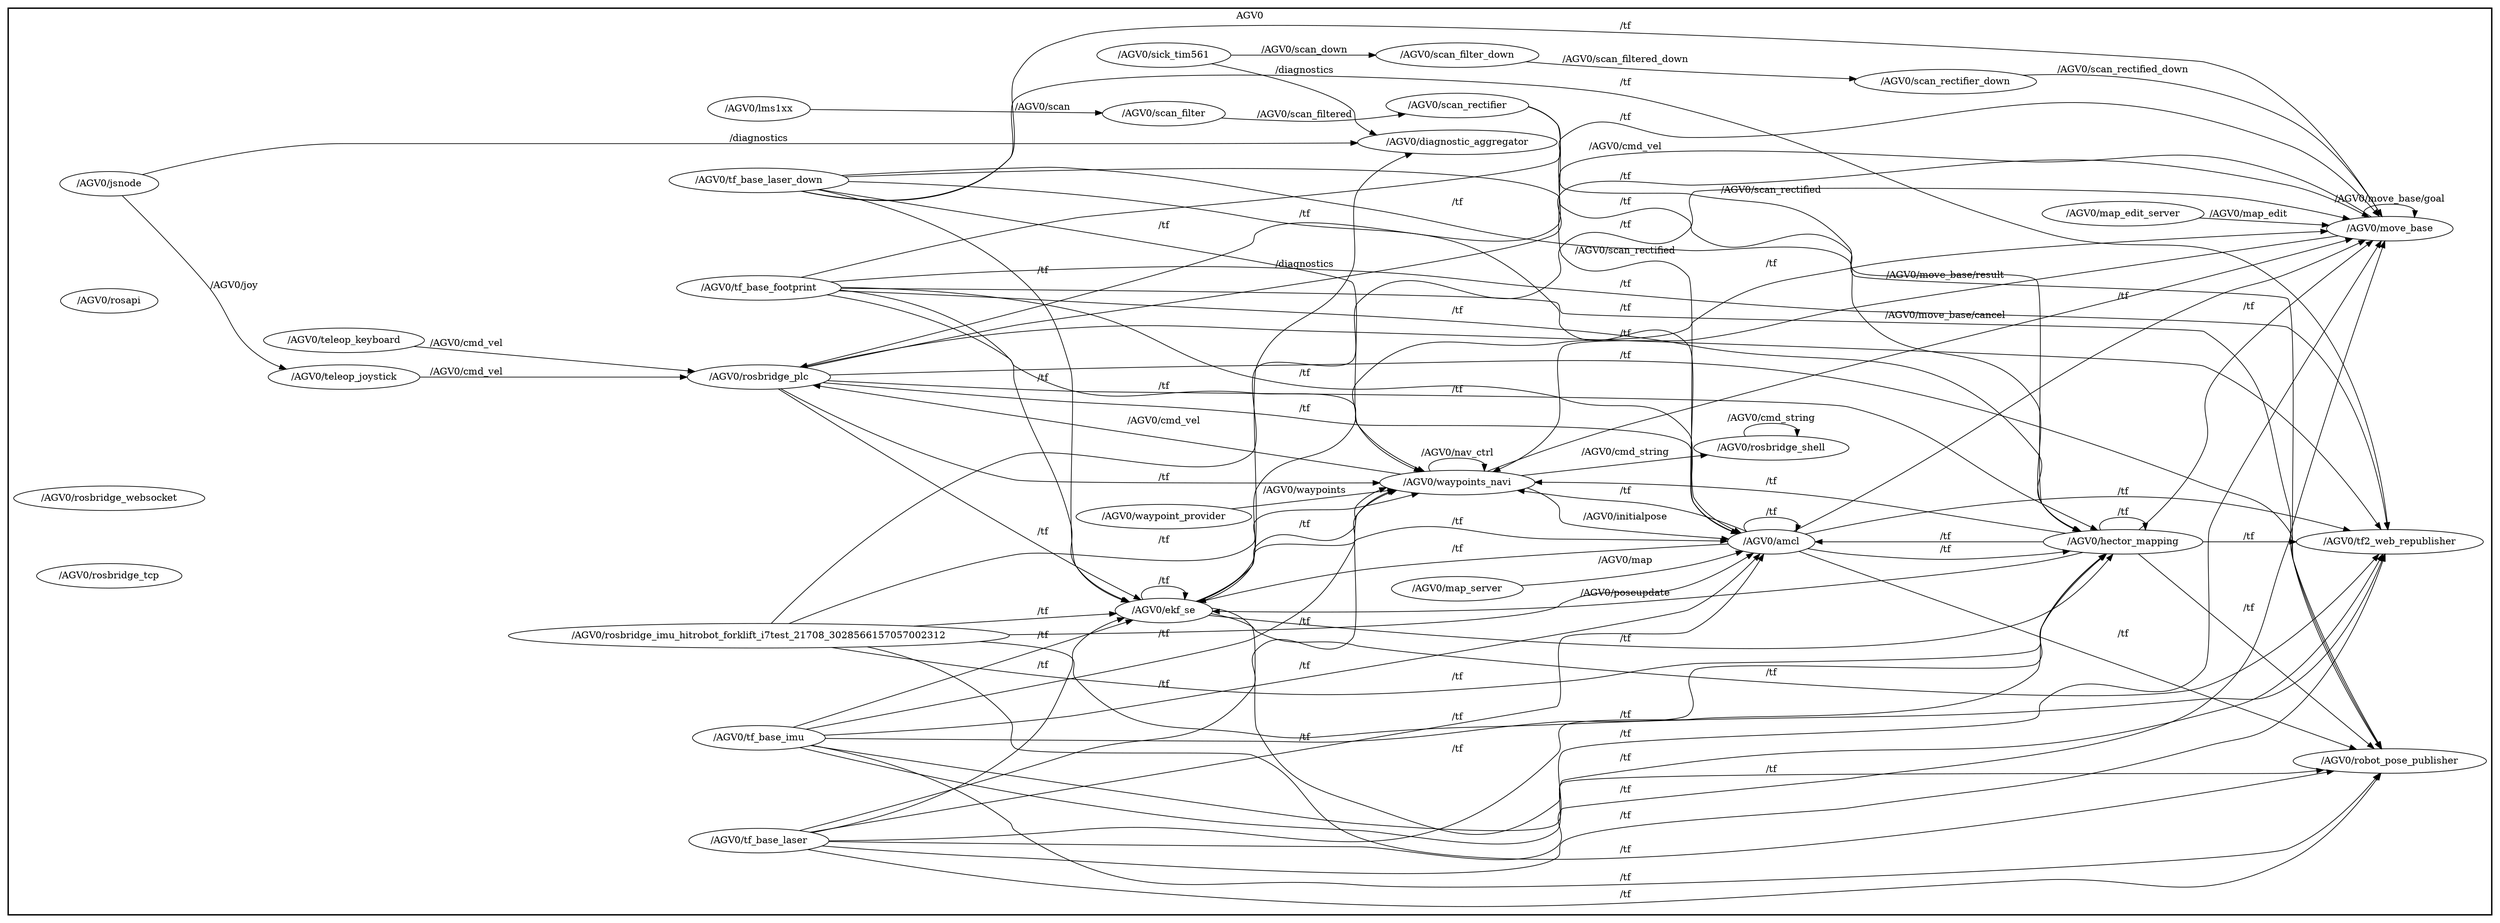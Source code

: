 digraph graphname {
	graph [bb="0,0,3012,1423",
		compound=True,
		rank=same,
		rankdir=LR,
		ranksep=0.2
	];
	node [label="\N"];
	subgraph cluster_AGV0 {
		graph [bb="8,34.031,3004,1366",
			compound=True,
			label=AGV0,
			lheight=0.21,
			lp="1506,1354.5",
			lwidth=0.51,
			rank=same,
			rankdir=LR,
			ranksep=0.2,
			style=bold
		];
		n__AGV0_teleop_joystick		 [URL=_AGV0_teleop_joystick,
			height=0.5,
			label="/AGV0/teleop_joystick",
			pos="420,1039",
			shape=ellipse,
			tooltip="/AGV0/teleop_joystick",
			width=2.5817];
		n__AGV0_rosbridge_plc		 [URL=_AGV0_rosbridge_plc,
			height=0.5,
			label="/AGV0/rosbridge_plc",
			pos="916,1039",
			shape=ellipse,
			tooltip="/AGV0/rosbridge_plc",
			width=2.4192];
		n__AGV0_teleop_joystick -> n__AGV0_rosbridge_plc		 [URL=topic_3A_AGV0_cmd_vel,
			label="/AGV0/cmd_vel",
			lp="572,1046.5",
			penwidth=1,
			pos="e,828.8,1039 513.05,1039 600.14,1039 730.33,1039 818.77,1039"];
		n__AGV0_jsnode		 [URL=_AGV0_jsnode,
			height=0.5,
			label="/AGV0/jsnode",
			pos="130,1249",
			shape=ellipse,
			tooltip="/AGV0/jsnode",
			width=1.7151];
		n__AGV0_jsnode -> n__AGV0_teleop_joystick		 [URL=topic_3A_AGV0_joy,
			label="/AGV0/joy",
			lp="283,1120.5",
			penwidth=1,
			pos="e,355.1,1052 144.23,1231.5 172.66,1195 243.39,1110.8 322,1066 329.31,1061.9 337.31,1058.3 345.47,1055.3"];
		n__AGV0_diagnostic_aggregator		 [URL=_AGV0_diagnostic_aggregator,
			height=0.5,
			label="/AGV0/diagnostic_aggregator",
			pos="1749,1297",
			shape=ellipse,
			tooltip="/AGV0/diagnostic_aggregator",
			width=3.2497];
		n__AGV0_jsnode -> n__AGV0_diagnostic_aggregator		 [URL=topic_3A_diagnostics,
			label="/diagnostics",
			lp="916,1308.5",
			penwidth=1,
			pos="e,1649.6,1306.6 190.44,1253 381.72,1265.5 998.71,1303.4 1510,1308 1560.7,1308.5 1573.4,1310.3 1624,1308 1629.1,1307.8 1634.2,1307.5 1639.5,1307.2"];
		n__AGV0_scan_filter		 [URL=_AGV0_scan_filter,
			height=0.5,
			label="/AGV0/scan_filter",
			pos="1396,80.031",
			shape=ellipse,
			tooltip="/AGV0/scan_filter",
			width=2.1123];
		n__AGV0_scan_rectifier		 [URL=_AGV0_scan_rectifier,
			height=0.5,
			label="/AGV0/scan_rectifier",
			pos="1749,200.03",
			shape=ellipse,
			tooltip="/AGV0/scan_rectifier",
			width=2.4192];
		n__AGV0_scan_filter -> n__AGV0_scan_rectifier		 [URL=topic_3A_AGV0_scan_filtered,
			label="/AGV0/scan_filtered",
			lp="1567,164.53",
			penwidth=1,
			pos="e,1702.9,184.63 1440,94.745 1503.9,116.56 1623.5,157.48 1693.4,181.37"];
		n__AGV0_ekf_se		 [URL=_AGV0_ekf_se,
			height=0.5,
			label="/AGV0/ekf_se",
			pos="1396,510.03",
			shape=ellipse,
			tooltip="/AGV0/ekf_se",
			width=1.7151];
		n__AGV0_ekf_se -> n__AGV0_diagnostic_aggregator		 [URL=topic_3A_diagnostics,
			label="/diagnostics",
			lp="1567,1241.5",
			penwidth=1,
			pos="e,1655.7,1286.1 1436.9,523.57 1460.3,533.79 1488,550.33 1502,575.03 1515.1,598.03 1502.5,1025.7 1510,1051 1537.1,1142.9 1587.8,1145.3 1624,1234 1630.2,1249.2 1620.5,1258.4 1632,1270 1636.3,1274.4 1641.2,1278.1 1646.5,1281.3"];
		n__AGV0_ekf_se -> n__AGV0_ekf_se		 [URL=topic_3A_tf,
			label="/tf",
			lp="1396,553.53",
			penwidth=1,
			pos="e,1422,526.7 1370,526.7 1364.2,536.66 1372.9,546.03 1396,546.03 1410.8,546.03 1419.7,542.18 1422.6,536.8"];
		n__AGV0_waypoints_navi		 [URL=_AGV0_waypoints_navi,
			height=0.5,
			label="/AGV0/waypoints_navi",
			pos="1749,854.03",
			shape=ellipse,
			tooltip="/AGV0/waypoints_navi",
			width=2.6359];
		n__AGV0_ekf_se -> n__AGV0_waypoints_navi		 [URL=topic_3A_tf,
			label="/tf",
			lp="1567,737.53",
			penwidth=1,
			pos="e,1704.9,838.09 1436.2,523.75 1459.4,534.06 1487.2,550.66 1502,575.03 1514.4,595.41 1496.1,662.67 1510,682.03 1542.1,726.66 1590.2,686.68 1624,730.03 1638.4,748.47 1619.1,762.52 1632,782.03 1647.2,805.07 1672.6,822.06 1695.8,833.72"];
		n__AGV0_hector_mapping		 [URL=_AGV0_hector_mapping,
			height=0.5,
			label="/AGV0/hector_mapping",
			pos="2556,484.03",
			shape=ellipse,
			tooltip="/AGV0/hector_mapping",
			width=2.69];
		n__AGV0_ekf_se -> n__AGV0_hector_mapping		 [URL=topic_3A_tf,
			label="/tf",
			lp="1950,507.53",
			penwidth=1,
			pos="e,2459.8,486.19 1457.7,508.7 1503.4,507.7 1567.6,506.29 1624,505.03 1923.5,498.35 2277.2,490.34 2449.8,486.42"];
		n__AGV0_amcl		 [URL=_AGV0_amcl,
			height=0.5,
			label="/AGV0/amcl",
			pos="2127,569.03",
			shape=ellipse,
			tooltip="/AGV0/amcl",
			width=1.5707];
		n__AGV0_ekf_se -> n__AGV0_amcl		 [URL=topic_3A_tf,
			label="/tf",
			lp="1749,633.53",
			penwidth=1,
			pos="e,2093.3,583.64 1434,524.36 1456.8,535.04 1484.9,551.81 1502,575.03 1510.4,586.49 1499.3,596.69 1510,606.03 1553.2,643.67 1970.1,618.59 2026,606.03 2045.5,601.65 2066.4,594.38 2083.9,587.44"];
		n__AGV0_robot_pose_publisher		 [URL=_AGV0_robot_pose_publisher,
			height=0.5,
			label="/AGV0/robot_pose_publisher",
			pos="2881,642.03",
			shape=ellipse,
			tooltip="/AGV0/robot_pose_publisher",
			width=3.1955];
		n__AGV0_ekf_se -> n__AGV0_robot_pose_publisher		 [URL=topic_3A_tf,
			label="/tf",
			lp="2127,697.53",
			penwidth=1,
			pos="e,2787.3,652.58 1440.2,522.63 1462.2,531.28 1487.3,545.07 1502,566.03 1516.2,586.24 1492.5,603.61 1510,621.03 1546.3,657.12 1578.2,614.21 1624,637.03 1628.5,639.27 1627.5,642.77 1632,645.03 1729.1,693.94 1765.6,673.01 1874,681.03 2203.5,705.41 2595,672.51 2777.2,653.64"];
		n__AGV0_tf2_web_republisher		 [URL=_AGV0_tf2_web_republisher,
			height=0.5,
			label="/AGV0/tf2_web_republisher",
			pos="2881,484.03",
			shape=ellipse,
			tooltip="/AGV0/tf2_web_republisher",
			width=3.1053];
		n__AGV0_ekf_se -> n__AGV0_tf2_web_republisher		 [URL=topic_3A_tf,
			label="/tf",
			lp="2127,308.53",
			penwidth=1,
			pos="e,2869.2,465.89 1458,509.84 1474.6,506.65 1491,500 1502,487.03 1513.8,473.1 1497.9,336.64 1510,323.03 1546.6,282.03 1577.2,307.49 1632,303.03 1735.7,294.59 1764.8,279.14 1866,303.03 1869.9,303.94 1870.1,306.12 1874,307.03 1939.7,322.55 1961.9,328.39 2026,307.03 2030.2,305.63 2029.8,302.44 2034,301.03 2112.4,274.89 2137.4,296.97 2220,301.03 2460,312.82 2542.5,247.87 2758,354.03 2805,377.18 2843.2,426.56 2863.7,457.36"];
		n__AGV0_move_base		 [URL=_AGV0_move_base,
			height=0.5,
			label="/AGV0/move_base",
			pos="2881,1000",
			shape=ellipse,
			tooltip="/AGV0/move_base",
			width=2.2026];
		n__AGV0_ekf_se -> n__AGV0_move_base		 [URL=topic_3A_tf,
			label="/tf",
			lp="2127,770.53",
			penwidth=1,
			pos="e,2843.3,984.16 1440.7,522.57 1462.7,531.18 1487.6,544.96 1502,566.03 1510.6,578.6 1499.1,623.43 1510,634.03 1528.2,651.74 1606.2,625.9 1624,644.03 1641.7,661.98 1613.6,739.87 1632,757.03 1670,792.48 1824,787.69 1866,757.03 1875.4,750.15 1864.6,738.91 1874,732.03 1928.6,692.2 1958.7,726.68 2026,732.03 2113,738.94 2137.9,733.24 2220,763.03 2335.8,805.06 2341.1,866.31 2458,905.03 2499.6,918.8 2619.3,898.39 2654,925.03 2661.9,931.11 2654.1,939.94 2662,946.03 2679,959.1 2737.1,951.25 2758,956.03 2783.7,961.92 2811.5,971.64 2834,980.46"];
		n__AGV0_tf_base_imu		 [URL=_AGV0_tf_base_imu,
			height=0.5,
			label="/AGV0/tf_base_imu",
			pos="916,240.03",
			shape=ellipse,
			tooltip="/AGV0/tf_base_imu",
			width=2.3109];
		n__AGV0_tf_base_imu -> n__AGV0_ekf_se		 [URL=topic_3A_tf,
			label="/tf",
			lp="1248,429.53",
			penwidth=1,
			pos="e,1350.9,497.59 994.1,233.79 1058.3,232.9 1148.3,242.25 1206,293.03 1214.8,300.73 1209,307.5 1214,318.03 1237.7,367.89 1260.4,371.21 1282,422.03 1288.2,436.72 1280.2,444.46 1290,457.03 1303,473.68 1322.7,485.53 1341.5,493.74"];
		n__AGV0_tf_base_imu -> n__AGV0_waypoints_navi		 [URL=topic_3A_tf,
			label="/tf",
			lp="1396,475.53",
			penwidth=1,
			pos="e,1713.7,837.18 998.99,238.39 1060.6,240.89 1144.5,252.58 1206,293.03 1211.4,296.55 1208.7,301.49 1214,305.03 1239.6,322.04 1253.6,306.23 1282,318.03 1391.3,363.42 1427.9,375.75 1502,468.03 1508,475.5 1505.3,479.68 1510,488.03 1551.4,562.02 1594.7,561.46 1624,641.03 1633.3,666.32 1619.5,738.17 1632,762.03 1648,792.47 1678.9,816.21 1704.8,831.95"];
		n__AGV0_tf_base_imu -> n__AGV0_hector_mapping		 [URL=topic_3A_tf,
			label="/tf",
			lp="1749,295.53",
			penwidth=1,
			pos="e,2532.2,466.34 999.09,238.78 1217.2,236.21 1799.2,234.48 1866,288.03 1876.4,296.4 1863.7,308.52 1874,317.03 1900.1,338.6 1997.7,310.47 2026,329.03 2032.3,333.17 2027.9,339.58 2034,344.03 2072,371.69 2406.1,402.21 2450,419.03 2476.6,429.24 2503.9,446.39 2524,460.51"];
		n__AGV0_tf_base_imu -> n__AGV0_amcl		 [URL=topic_3A_tf,
			label="/tf",
			lp="1567,376.53",
			penwidth=1,
			pos="e,2113.2,551.53 981.32,251.31 1054.3,264.14 1176.7,285.81 1282,305.03 1434.1,332.81 1515.4,258.99 1624,369.03 1638.6,383.8 1616.7,401.01 1632,415.03 1651.2,432.66 1840.2,431.05 1866,435.03 1938,446.16 1962,436.19 2026,471.03 2058.9,488.96 2088.5,520.87 2106.8,543.4"];
		n__AGV0_tf_base_imu -> n__AGV0_robot_pose_publisher		 [URL=topic_3A_tf,
			label="/tf",
			lp="1950,141.53",
			penwidth=1,
			pos="e,2856.9,624.14 952.21,223.78 1006.9,199.34 1116.2,153.66 1214,132.03 1339.4,104.28 1383.8,157.38 1502,107.03 1506.3,105.18 1505.7,102.08 1510,100.03 1559.6,76.134 1577.1,82.939 1632,78.031 1735.6,68.766 1784.9,12.955 1866,78.031 1878.8,88.287 1861.6,103.31 1874,114.03 1906.9,142.46 2615.8,151.35 2654,172.03 2720.9,208.25 2732.2,236.45 2758,308.03 2773.3,350.5 2749.3,469.07 2766,511.03 2783.3,554.65 2821.7,593.65 2849.2,617.53"];
		n__AGV0_tf_base_imu -> n__AGV0_tf2_web_republisher		 [URL=topic_3A_tf,
			label="/tf",
			lp="1950,30.531",
			penwidth=1,
			pos="e,2880.3,465.76 954.91,223.95 1045.9,185.24 1270,89.078 1282,76.031 1289.3,68.051 1281.2,59.302 1290,53.031 1490.5,-89.526 2626.4,101.64 2654,104.03 2700.4,108.06 2721.9,86.674 2758,116.03 2864.6,202.7 2878.8,385.06 2880.1,455.46"];
		n__AGV0_tf_base_imu -> n__AGV0_move_base		 [URL=topic_3A_tf,
			label="/tf",
			lp="1950,178.53",
			penwidth=1,
			pos="e,2876.8,981.81 962,224.91 1031.5,202.33 1169.4,160.49 1290,142.03 1440.4,119.01 1479.9,129.59 1632,126.03 1736,123.6 1782.3,64.244 1866,126.03 1875.7,133.21 1864.7,144.26 1874,152.03 1900.1,173.92 1992.5,164.93 2026,171.03 2308.4,222.47 2473.1,99.132 2654,322.03 2673.5,346.11 2647.9,573.4 2662,601.03 2686.5,649.03 2726,631.71 2758,675.03 2828.8,770.81 2863,912.4 2874.9,971.99"];
		n__AGV0_waypoint_provider		 [URL=_AGV0_waypoint_provider,
			height=0.5,
			label="/AGV0/waypoint_provider",
			pos="1396,830.03",
			shape=ellipse,
			tooltip="/AGV0/waypoint_provider",
			width=2.9428];
		n__AGV0_waypoint_provider -> n__AGV0_waypoints_navi		 [URL=topic_3A_AGV0_waypoints,
			label="/AGV0/waypoints",
			lp="1567,853.53",
			penwidth=1,
			pos="e,1659.4,847.98 1494.8,836.72 1543,840.01 1601,843.98 1649.3,847.28"];
		n__AGV0_tf_base_footprint		 [URL=_AGV0_tf_base_footprint,
			height=0.5,
			label="/AGV0/tf_base_footprint",
			pos="916,320.03",
			shape=ellipse,
			tooltip="/AGV0/tf_base_footprint",
			width=2.7623];
		n__AGV0_tf_base_footprint -> n__AGV0_ekf_se		 [URL=topic_3A_tf,
			label="/tf",
			lp="1248,472.53",
			penwidth=1,
			pos="e,1358.7,495.61 958.17,336.39 1047.1,371.73 1256.5,454.97 1349.3,491.87"];
		n__AGV0_tf_base_footprint -> n__AGV0_waypoints_navi		 [URL=topic_3A_tf,
			label="/tf",
			lp="1396,686.53",
			penwidth=1,
			pos="e,1703.7,838.18 990.22,332.06 1056.7,346.91 1152.2,378.85 1206,445.03 1217.2,458.76 1203.6,469.75 1214,484.03 1234.4,511.97 1262.1,493.72 1282,522.03 1294.4,539.72 1277.2,552.59 1290,570.03 1354.9,658.52 1405.1,649.97 1510,682.03 1534.4,689.49 1606.2,677.72 1624,696.03 1637.4,709.8 1621.9,765.71 1632,782.03 1646.4,805.34 1671.5,822.29 1694.6,833.86"];
		n__AGV0_tf_base_footprint -> n__AGV0_hector_mapping		 [URL=topic_3A_tf,
			label="/tf",
			lp="1749,335.53",
			penwidth=1,
			pos="e,2514.4,467.71 1014.3,317.03 1131.8,313.57 1335.3,308.09 1510,306.03 1560.7,305.43 1573.4,303.81 1624,306.03 1735.4,310.92 1762.8,319.48 1874,328.03 1890.9,329.33 2013.4,326.72 2026,338.03 2041.4,351.9 2019.2,369.52 2034,384.03 2067.4,416.72 2404.6,435.71 2450,447.03 2468.1,451.55 2487.5,457.92 2504.6,464.11"];
		n__AGV0_tf_base_footprint -> n__AGV0_amcl		 [URL=topic_3A_tf,
			label="/tf",
			lp="1567,440.53",
			penwidth=1,
			pos="e,2108.7,551.71 1008.3,326.9 1082.2,332.8 1189,342.07 1282,353.03 1380.1,364.59 1406.4,360.03 1502,385.03 1561.9,400.69 1572,419.88 1632,435.03 1737.1,461.57 1766.1,455.58 1874,466.03 1907.7,469.29 1994.9,462.62 2026,476.03 2035.1,479.94 2074.7,518.13 2101.2,544.34"];
		n__AGV0_tf_base_footprint -> n__AGV0_robot_pose_publisher		 [URL=topic_3A_tf,
			label="/tf",
			lp="1950,216.53",
			penwidth=1,
			pos="e,2857.1,624.08 996.16,309.35 1070.4,298.72 1184.4,280.88 1282,259.03 1381.1,236.85 1432.6,271.24 1502,197.03 1513.8,184.42 1496.6,169.96 1510,159.03 1552,124.69 1577.8,158.25 1632,158.03 1736,157.6 1784,94.028 1866,158.03 1877.6,167.05 1863,180.31 1874,190.03 1899.5,212.61 1992.4,203.69 2026,209.03 2215.6,239.17 2263.3,246.68 2450,291.03 2588.4,323.9 2668.8,267.23 2758,378.03 2776.6,401.1 2754.8,483.62 2766,511.03 2783.8,554.46 2822.1,593.51 2849.4,617.44"];
		n__AGV0_tf_base_footprint -> n__AGV0_tf2_web_republisher		 [URL=topic_3A_tf,
			label="/tf",
			lp="1950,106.53",
			penwidth=1,
			pos="e,2880.2,465.76 998.47,309.94 1057,301.52 1137.3,287.56 1206,267.03 1342.8,226.13 1378.2,213.18 1502,142.03 1505.9,139.82 1505.9,137.74 1510,136.03 1560.6,114.94 1577.5,124.18 1632,118.03 1739.2,105.93 1766.2,103.26 1874,99.031 2182.3,86.946 2741.1,118.39 2758,131.03 2863.8,209.97 2878.5,386.64 2880.1,455.65"];
		n__AGV0_tf_base_footprint -> n__AGV0_move_base		 [URL=topic_3A_tf,
			label="/tf",
			lp="1950,290.53",
			penwidth=1,
			pos="e,2862.6,982.25 1015.5,319.45 1164.6,316.33 1437,301.18 1502,233.03 1521.8,212.29 1488.5,188 1510,169.03 1521.2,159.19 1845.2,153.67 1866,173.03 1881,187.02 1859.7,250.34 1874,265.03 1899,290.65 1998.4,279.36 2034,283.03 2218.7,302.08 2274.9,260.27 2450,322.03 2552.5,358.19 2600.8,362.22 2654,457.03 2665.9,478.17 2654.5,651.98 2662,675.03 2702.9,801.04 2808,923.64 2855.7,974.92"];
		n__AGV0_sick_tim561		 [URL=_AGV0_sick_tim561,
			height=0.5,
			label="/AGV0/sick_tim561",
			pos="1396,1277",
			shape=ellipse,
			tooltip="/AGV0/sick_tim561",
			width=2.3109];
		n__AGV0_sick_tim561 -> n__AGV0_diagnostic_aggregator		 [URL=topic_3A_diagnostics,
			label="/diagnostics",
			lp="1567,1296.5",
			penwidth=1,
			pos="e,1639.1,1290.8 1476.6,1281.6 1521.6,1284.1 1578.6,1287.4 1628.8,1290.2"];
		n__AGV0_scan_filter_down		 [URL=_AGV0_scan_filter_down,
			height=0.5,
			label="/AGV0/scan_filter_down",
			pos="1749,1243",
			shape=ellipse,
			tooltip="/AGV0/scan_filter_down",
			width=2.7803];
		n__AGV0_sick_tim561 -> n__AGV0_scan_filter_down		 [URL=topic_3A_AGV0_scan_down,
			label="/AGV0/scan_down",
			lp="1567,1271.5",
			penwidth=1,
			pos="e,1657.5,1250.4 1469.3,1268.4 1482.8,1266.9 1496.8,1265.4 1510,1264 1555.1,1259.4 1605,1255 1647.5,1251.3"];
		n__AGV0_tf_base_laser		 [URL=_AGV0_tf_base_laser,
			height=0.5,
			label="/AGV0/tf_base_laser",
			pos="916,1180",
			shape=ellipse,
			tooltip="/AGV0/tf_base_laser",
			width=2.3651];
		n__AGV0_tf_base_laser -> n__AGV0_ekf_se		 [URL=topic_3A_tf,
			label="/tf",
			lp="1248,1062.5",
			penwidth=1,
			pos="e,1355.3,523.69 988.32,1170.4 1054.1,1157.8 1149.9,1129.3 1206,1066 1294.2,966.72 1262.4,908.38 1282,777.03 1285.3,754.82 1278.7,594.43 1290,575.03 1302.5,553.66 1325,538.34 1346.1,527.97"];
		n__AGV0_tf_base_laser -> n__AGV0_waypoints_navi		 [URL=topic_3A_tf,
			label="/tf",
			lp="1396,1074.5",
			penwidth=1,
			pos="e,1720.4,871.33 962.21,1164.9 1060.7,1132.4 1302.3,1055.7 1510,1013 1535,1007.9 1605.3,1015.4 1624,998.03 1637,985.97 1623.2,974.4 1632,959.03 1651.4,924.97 1685.9,895.93 1712.2,877.09"];
		n__AGV0_tf_base_laser -> n__AGV0_hector_mapping		 [URL=topic_3A_tf,
			label="/tf",
			lp="1749,1133.5",
			penwidth=1,
			pos="e,2507.6,499.76 1000.5,1177.3 1114.2,1173 1323.9,1163.3 1502,1145 1560.1,1139.1 1573.9,1132.1 1632,1126 1634.7,1125.7 2023.4,1102 2026,1101 2126.8,1064.1 2138.7,1027.2 2220,957.03 2223.8,953.75 2224.2,952.29 2228,949.03 2320.6,870.22 2392.8,896.39 2450,789.03 2463,764.6 2443.8,563.78 2458,540.03 2467.3,524.55 2482.6,512.94 2498.3,504.42"];
		n__AGV0_tf_base_laser -> n__AGV0_amcl		 [URL=topic_3A_tf,
			label="/tf",
			lp="1567,1039.5",
			penwidth=1,
			pos="e,2099.6,584.83 1001.1,1178.3 1145.9,1173.6 1433.5,1155.4 1502,1086 1519.1,1068.8 1494,1050.2 1510,1032 1544.8,992.54 1585.1,1035.5 1624,1000 1631.4,993.29 1624.2,985.29 1632,979.03 1713.9,913.1 1769,984.59 1866,944.03 1870.1,942.32 1869.9,939.83 1874,938.03 1936.9,910.24 1981.3,961.33 2026,909.03 2044.4,887.47 2022.2,679.82 2034,654.03 2046.1,627.6 2070.6,605.61 2091.3,590.62"];
		n__AGV0_tf_base_laser -> n__AGV0_robot_pose_publisher		 [URL=topic_3A_tf,
			label="/tf",
			lp="1950,1236.5",
			penwidth=1,
			pos="e,2874.3,660.13 992.9,1187.8 1052.9,1193.7 1138.7,1201.2 1214,1205 1358.7,1212.3 1725.3,1181.5 1866,1216 1869.9,1217 1870.1,1219.1 1874,1220 1939.7,1235.6 1959,1228.9 2026,1220 2223.1,1194 2263,1142.5 2458,1104 2501.1,1095.5 2620.1,1106.9 2654,1079 2662.7,1071.9 2656.7,1064.9 2662,1055 2694.8,993.92 2722.9,991.85 2758,932.03 2811.2,841.26 2853.4,722.87 2871.1,669.84"];
		n__AGV0_tf_base_laser -> n__AGV0_tf2_web_republisher		 [URL=topic_3A_tf,
			label="/tf",
			lp="1950,1148.5",
			penwidth=1,
			pos="e,2856.8,501.88 1001.1,1178.6 1075.1,1177.2 1185.7,1174.7 1282,1171 1805.3,1151.1 1947.9,1164 2450,1015 2546.5,986.39 2564,958.22 2662,935.03 2682.9,930.09 2743.4,940.78 2758,925.03 2769.7,912.38 2759.8,631.09 2766,615.03 2783,571.3 2821.5,532.32 2849,508.48"];
		n__AGV0_tf_base_laser -> n__AGV0_move_base		 [URL=topic_3A_tf,
			label="/tf",
			lp="1950,1415.5",
			penwidth=1,
			pos="e,2874.6,1018.2 964.19,1194.9 1021.5,1213.1 1121.1,1245.1 1206,1274 1243.5,1286.8 1251.2,1296.1 1290,1304 1884.1,1424.9 2071.2,1463.8 2654,1297 2705.3,1282.3 2721.2,1275.7 2758,1237 2818.1,1174 2855.8,1075.6 2871.5,1027.8"];
		n__AGV0_teleop_keyboard		 [URL=_AGV0_teleop_keyboard,
			height=0.5,
			label="/AGV0/teleop_keyboard",
			pos="420,1093",
			shape=ellipse,
			tooltip="/AGV0/teleop_keyboard",
			width=2.7081];
		n__AGV0_teleop_keyboard -> n__AGV0_rosbridge_plc		 [URL=topic_3A_AGV0_cmd_vel,
			label="/AGV0/cmd_vel",
			lp="572,1089.5",
			penwidth=1,
			pos="e,838.73,1047.4 504.24,1083.9 594.35,1074.1 737.39,1058.4 828.69,1048.5"];
		n__AGV0_waypoints_navi -> n__AGV0_waypoints_navi		 [URL=topic_3A_AGV0_nav_ctrl,
			label="/AGV0/nav_ctrl",
			lp="1749,897.53",
			penwidth=1,
			pos="e,1781.3,871.07 1716.7,871.07 1710.2,880.89 1720.9,890.03 1749,890.03 1766.6,890.03 1777.3,886.46 1781.3,881.38"];
		n__AGV0_waypoints_navi -> n__AGV0_amcl		 [URL=topic_3A_AGV0_initialpose,
			label="/AGV0/initialpose",
			lp="1950,797.53",
			penwidth=1,
			pos="e,2099.9,584.97 1777.4,836.55 1801.8,821.82 1839,801.38 1874,790.03 1906.5,779.5 2002.8,792.13 2026,767.03 2043.1,748.54 2023.1,676.72 2034,654.03 2046.6,627.84 2071.1,605.84 2091.6,590.79"];
		n__AGV0_waypoints_navi -> n__AGV0_rosbridge_plc		 [URL=topic_3A_AGV0_cmd_vel,
			label="/AGV0/cmd_vel",
			lp="1396,986.53",
			penwidth=1,
			pos="e,990.48,1029.7 1695.5,868.99 1673.5,875.25 1647.5,882.55 1624,889.03 1472.3,930.86 1435.9,948.19 1282,981.03 1186.3,1001.5 1075,1018.1 1000.7,1028.3"];
		n__AGV0_rosbridge_shell		 [URL=_AGV0_rosbridge_shell,
			height=0.5,
			label="/AGV0/rosbridge_shell",
			pos="2127,869.03",
			shape=ellipse,
			tooltip="/AGV0/rosbridge_shell",
			width=2.5817];
		n__AGV0_waypoints_navi -> n__AGV0_rosbridge_shell		 [URL=topic_3A_AGV0_cmd_string,
			label="/AGV0/cmd_string",
			lp="1950,872.53",
			penwidth=1,
			pos="e,2035.6,865.43 1842,857.7 1897.6,859.92 1968.4,862.75 2025.5,865.02"];
		n__AGV0_waypoints_navi -> n__AGV0_move_base		 [URL=topic_3A_AGV0_move_base_cancel,
			label="/AGV0/move_base/cancel",
			lp="2339,978.53",
			penwidth=1,
			pos="e,2804.2,995.37 1798.2,869.51 1854.2,886.88 1949.8,914.5 2034,929.03 2178.4,953.96 2609,983 2794,994.73"];
		n__AGV0_hector_mapping -> n__AGV0_ekf_se		 [URL=topic_3A_AGV0_poseupdate,
			label="/AGV0/poseupdate",
			lp="1950,485.53",
			penwidth=1,
			pos="e,1455.3,504.86 2460.8,480.68 2329.3,476.59 2083.5,471.01 1874,478.03 1728.3,482.91 1557.9,496.16 1465.4,504"];
		n__AGV0_hector_mapping -> n__AGV0_waypoints_navi		 [URL=topic_3A_tf,
			label="/tf",
			lp="2127,810.53",
			penwidth=1,
			pos="e,1792.4,837.93 2508.5,499.76 2489.6,508.58 2469.6,521.6 2458,540.03 2445.6,559.65 2463.4,625.1 2450,644.03 2333.7,808.66 2224.3,768.85 2026,805.03 1959.4,817.18 1940.5,802.56 1874,815.03 1850,819.54 1824,827.22 1802.2,834.58"];
		n__AGV0_hector_mapping -> n__AGV0_hector_mapping		 [URL=topic_3A_tf,
			label="/tf",
			lp="2556,527.53",
			penwidth=1,
			pos="e,2583.5,501.44 2528.5,501.44 2523.4,511.12 2532.5,520.03 2556,520.03 2570.7,520.03 2579.7,516.55 2583.2,511.58"];
		n__AGV0_hector_mapping -> n__AGV0_amcl		 [URL=topic_3A_tf,
			label="/tf",
			lp="2339,520.53",
			penwidth=1,
			pos="e,2151,552.44 2464.4,490.11 2375.5,496.39 2250.1,506.21 2228,513.03 2203.5,520.58 2178.4,534.68 2159.5,546.84"];
		n__AGV0_hector_mapping -> n__AGV0_robot_pose_publisher		 [URL=topic_3A_tf,
			label="/tf",
			lp="2710,589.53",
			penwidth=1,
			pos="e,2844.7,624.76 2591.6,500.94 2650.5,529.77 2770.4,588.42 2835.5,620.27"];
		n__AGV0_hector_mapping -> n__AGV0_tf2_web_republisher		 [URL=topic_3A_tf,
			label="/tf",
			lp="2710,491.53",
			penwidth=1,
			pos="e,2769,484.03 2653,484.03 2686.2,484.03 2723.8,484.03 2758.7,484.03"];
		n__AGV0_hector_mapping -> n__AGV0_move_base		 [URL=topic_3A_tf,
			label="/tf",
			lp="2710,931.53",
			penwidth=1,
			pos="e,2855.6,982.88 2598.1,500.48 2618.8,511.06 2641.9,527 2654,549.03 2672.1,581.96 2640.4,856.31 2662,887.03 2688.3,924.42 2717.1,903.63 2758,924.03 2789.4,939.7 2823.2,961.11 2847.2,977.21"];
		n__AGV0_rosbridge_imu_hitrobot_forklift_i7test_21708_3028566157057002312		 [URL=_AGV0_rosbridge_imu_hitrobot_forklift_i7test_21708_3028566157057002312,
			height=0.5,
			label="/AGV0/rosbridge_imu_hitrobot_forklift_i7test_21708_3028566157057002312",
			pos="916,472.03",
			shape=ellipse,
			tooltip="/AGV0/rosbridge_imu_hitrobot_forklift_i7test_21708_3028566157057002312",
			width=8.0521];
		n__AGV0_rosbridge_imu_hitrobot_forklift_i7test_21708_3028566157057002312 -> n__AGV0_ekf_se		 [URL=topic_3A_tf,
			label="/tf",
			lp="1248,524.53",
			penwidth=1,
			pos="e,1335.2,513.17 1010.6,489.1 1068.9,498.86 1145.5,510.1 1214,515.03 1244.1,517.2 1251.8,515.7 1282,515.03 1295.9,514.72 1310.8,514.2 1325,513.61"];
		n__AGV0_rosbridge_imu_hitrobot_forklift_i7test_21708_3028566157057002312 -> n__AGV0_waypoints_navi		 [URL=topic_3A_tf,
			label="/tf",
			lp="1396,750.53",
			penwidth=1,
			pos="e,1668.7,844.43 933.28,490.01 974.96,534.72 1090.9,651.07 1214,703.03 1333.1,753.3 1376.5,712.05 1502,743.03 1516,746.49 1614.4,776.24 1624,787.03 1634.6,798.98 1621,810.5 1632,822.03 1639.6,830.01 1649,836.05 1659.2,840.63"];
		n__AGV0_rosbridge_imu_hitrobot_forklift_i7test_21708_3028566157057002312 -> n__AGV0_hector_mapping		 [URL=topic_3A_tf,
			label="/tf",
			lp="1749,424.53",
			penwidth=1,
			pos="e,2473.9,474.4 992.56,454.65 1067.6,438.35 1186,415.16 1290,406.03 1613,377.67 2095.6,439.46 2450,472.03 2454.5,472.44 2459.1,472.89 2463.7,473.35"];
		n__AGV0_rosbridge_imu_hitrobot_forklift_i7test_21708_3028566157057002312 -> n__AGV0_amcl		 [URL=topic_3A_tf,
			label="/tf",
			lp="1567,483.53",
			penwidth=1,
			pos="e,2110,551.54 1200,475.69 1227.7,476.11 1255.4,476.56 1282,477.03 1364.7,478.49 1947.9,465.79 2026,493.03 2055.7,503.4 2083.7,526.25 2102.5,544.2"];
		n__AGV0_rosbridge_imu_hitrobot_forklift_i7test_21708_3028566157057002312 -> n__AGV0_robot_pose_publisher		 [URL=topic_3A_tf,
			label="/tf",
			lp="1950,363.53",
			penwidth=1,
			pos="e,2859.5,624.21 991.1,454.58 1051.1,440.49 1138,420.25 1214,403.03 1244.2,396.2 1252.1,396.03 1282,388.03 1384.7,360.56 1405,332.22 1510,316.03 1535,312.17 1604,300.52 1624,316.03 1635.2,324.75 1620.9,338.16 1632,347.03 1638.9,352.52 1940.2,356.03 1949,356.03 1949,356.03 1949,356.03 2557,359.03 2661.3,359.03 2695.7,396.44 2758,480.03 2766.5,491.44 2759.4,498.44 2766,511.03 2788,552.86 2825.8,592.59 2851.8,617.1"];
		n__AGV0_rosbridge_imu_hitrobot_forklift_i7test_21708_3028566157057002312 -> n__AGV0_tf2_web_republisher		 [URL=topic_3A_tf,
			label="/tf",
			lp="1950,253.53",
			penwidth=1,
			pos="e,2878.4,465.84 952.7,454.01 1007.6,426.93 1116.6,375.65 1214,345.03 1338.7,305.8 1415.8,383.36 1502,285.03 1517.9,266.93 1492.6,193.69 1510,177.03 1530.3,157.54 1832.5,144.05 1866,173.03 1884.7,189.19 1855.3,211.87 1874,228.03 1948.3,292.3 2675.5,158.64 2758,212.03 2843.3,267.26 2869.5,397.77 2877.1,455.6"];
		n__AGV0_rosbridge_imu_hitrobot_forklift_i7test_21708_3028566157057002312 -> n__AGV0_move_base		 [URL=topic_3A_tf,
			label="/tf",
			lp="1950,837.53",
			penwidth=1,
			pos="e,2814,990.23 952.11,489.92 1006.7,516.96 1115.8,567.93 1214,595.03 1228.7,599.1 1271.3,594.15 1282,605.03 1301.2,624.52 1270.5,646.89 1290,666.03 1396.7,770.57 1519.5,596.28 1624,703.03 1638,717.38 1617.8,778.87 1632,793.03 1655.2,816.15 2187.9,835.52 2220,842.03 2329.1,864.14 2350.2,892.27 2458,920.03 2577.5,950.81 2718.9,975.23 2803.9,988.65"];
		n__AGV0_amcl -> n__AGV0_ekf_se		 [URL=topic_3A_tf,
			label="/tf",
			lp="1749,601.53",
			penwidth=1,
			pos="e,1436.3,523.72 2076.6,577.34 2060.5,579.67 2042.5,581.88 2026,583.03 1851.3,595.2 1805.1,600.47 1632,574.03 1566.4,564.02 1493,542.25 1445.9,526.89"];
		n__AGV0_amcl -> n__AGV0_waypoints_navi		 [URL=topic_3A_tf,
			label="/tf",
			lp="1950,721.53",
			penwidth=1,
			pos="e,1782.6,837.17 2105.8,585.89 2086.1,601.78 2055.1,625.68 2026,643.03 1961.9,681.18 1919.1,654.65 1874,714.03 1860.9,731.26 1877,743.4 1866,762.03 1848.4,791.94 1817,815.9 1791.4,831.86"];
		n__AGV0_amcl -> n__AGV0_hector_mapping		 [URL=topic_3A_tf,
			label="/tf",
			lp="2339,558.53",
			penwidth=1,
			pos="e,2521.8,500.9 2175.4,559.74 2192,556.69 2210.8,553.47 2228,551.03 2326.2,537.12 2353.9,552.57 2450,528.03 2471.3,522.59 2493.9,513.58 2512.7,505.12"];
		n__AGV0_amcl -> n__AGV0_amcl		 [URL=topic_3A_tf,
			label="/tf",
			lp="2127,612.53",
			penwidth=1,
			pos="e,2157.1,584.57 2096.9,584.57 2088.4,594.94 2098.5,605.03 2127,605.03 2146.2,605.03 2157,600.48 2159.5,594.34"];
		n__AGV0_amcl -> n__AGV0_robot_pose_publisher		 [URL=topic_3A_tf,
			label="/tf",
			lp="2556,627.53",
			penwidth=1,
			pos="e,2782.7,632.58 2181.2,574.19 2304,586.11 2609.1,615.74 2772.6,631.61"];
		n__AGV0_amcl -> n__AGV0_tf2_web_republisher		 [URL=topic_3A_tf,
			label="/tf",
			lp="2556,574.53",
			penwidth=1,
			pos="e,2828.9,499.98 2183.5,571.3 2280,574.17 2484.8,575.43 2654,544.03 2710.7,533.51 2774.1,516.19 2819.3,502.85"];
		n__AGV0_amcl -> n__AGV0_move_base		 [URL=topic_3A_tf,
			label="/tf",
			lp="2556,897.53",
			penwidth=1,
			pos="e,2848,983.62 2169.6,581.09 2271.1,612.87 2532.3,709.19 2654,890.03 2666.3,908.34 2646,923.89 2662,939.03 2677.6,953.75 2737.2,943.73 2758,949.03 2785.9,956.14 2815.7,968.5 2838.8,979.27"];
		n__AGV0_map_edit_server		 [URL=_AGV0_map_edit_server,
			height=0.5,
			label="/AGV0/map_edit_server",
			pos="2556,1131",
			shape=ellipse,
			tooltip="/AGV0/map_edit_server",
			width=2.7261];
		n__AGV0_map_edit_server -> n__AGV0_move_base		 [URL=topic_3A_AGV0_map_edit,
			label="/AGV0/map_edit",
			lp="2710,1104.5",
			penwidth=1,
			pos="e,2848,1016.4 2606,1115.4 2621.4,1110.3 2638.5,1104.6 2654,1099 2700.6,1082.4 2712.6,1078.7 2758,1059 2785.3,1047.2 2815.5,1032.6 2839,1020.9"];
		n__AGV0_map_server		 [URL=_AGV0_map_server,
			height=0.5,
			label="/AGV0/map_server",
			pos="1749,547.03",
			shape=ellipse,
			tooltip="/AGV0/map_server",
			width=2.2387];
		n__AGV0_map_server -> n__AGV0_amcl		 [URL=topic_3A_AGV0_map,
			label="/AGV0/map",
			lp="1950,571.53",
			penwidth=1,
			pos="e,2071.2,565.82 1827.5,551.56 1896.4,555.6 1996.2,561.44 2061.1,565.23"];
		n__AGV0_rosbridge_plc -> n__AGV0_ekf_se		 [URL=topic_3A_tf,
			label="/tf",
			lp="1248,765.53",
			penwidth=1,
			pos="e,1358.6,524.45 941.33,1021.6 995.2,982.1 1126,880.26 1206,769.03 1253.6,702.82 1253.5,678.42 1282,602.03 1286.4,590.31 1282.4,584.98 1290,575.03 1305.3,554.99 1328.7,539.65 1349.5,528.92"];
		n__AGV0_rosbridge_plc -> n__AGV0_waypoints_navi		 [URL=topic_3A_tf,
			label="/tf",
			lp="1396,879.53",
			penwidth=1,
			pos="e,1663.3,861.88 942.16,1021.8 991.62,988.92 1106.1,918.1 1214,889.03 1390.3,841.56 1442,878.43 1624,865.03 1633.4,864.34 1643.3,863.56 1653.1,862.74"];
		n__AGV0_rosbridge_plc -> n__AGV0_hector_mapping		 [URL=topic_3A_tf,
			label="/tf",
			lp="1749,1005.5",
			penwidth=1,
			pos="e,2507.9,499.71 1001.8,1035.8 1075.8,1032.9 1186,1028.4 1282,1024 1379.8,1019.6 1411.2,1049.7 1502,1013 1506.4,1011.3 1505.6,1007.8 1510,1006 1523.3,1000.6 2011.8,978.15 2026,976.03 2113.7,962.96 2161.7,995.9 2220,929.03 2231.6,915.73 2218.5,864.92 2228,850.03 2289.7,752.95 2391.1,815.8 2450,717.03 2470.2,683.22 2437.5,573.68 2458,540.03 2467.4,524.54 2482.8,512.91 2498.6,504.38"];
		n__AGV0_rosbridge_plc -> n__AGV0_amcl		 [URL=topic_3A_tf,
			label="/tf",
			lp="1567,988.53",
			penwidth=1,
			pos="e,2099.6,584.84 1000.3,1034.3 1159.4,1025.1 1491.8,1005 1502,998.03 1508.9,993.31 1503.4,986.14 1510,981.03 1556.1,945.34 1988,928.28 2026,884.03 2042.7,864.64 2023.3,677.28 2034,654.03 2046.1,627.62 2070.6,605.63 2091.3,590.63"];
		n__AGV0_rosbridge_plc -> n__AGV0_robot_pose_publisher		 [URL=topic_3A_tf,
			label="/tf",
			lp="1950,1092.5",
			penwidth=1,
			pos="e,2875.7,660.3 981.22,1051 1105.2,1072.7 1386.5,1115.4 1624,1103 1690.7,1099.6 2171.6,1070.1 2220,1024 2230.9,1013.6 2216.4,1000.6 2228,991.03 2247.1,975.33 2425.5,983.91 2450,981.03 2541.7,970.26 2590.5,1009 2654,942.03 2672.2,922.82 2643.8,902.21 2662,883.03 2691.9,851.57 2722.9,890.53 2758,865.03 2825.4,816.13 2859.7,718.2 2873.1,670.06"];
		n__AGV0_rosbridge_plc -> n__AGV0_tf2_web_republisher		 [URL=topic_3A_tf,
			label="/tf",
			lp="1950,1026.5",
			penwidth=1,
			pos="e,2863.2,502.15 1003,1038.4 1161.1,1037.8 1483.2,1038.3 1502,1054 1515.6,1065.4 1496.3,1081.8 1510,1093 1519.8,1101 1612.7,1098.8 1624,1093 1629.4,1090.3 1627,1085.4 1632,1082 1723.8,1019.4 1765.4,1042.9 1874,1019 2026.6,985.55 2081.5,1029.4 2220,957.03 2224.5,954.7 2224.1,952.21 2228,949.03 2446.5,771.14 2537.6,776.63 2758,601.03 2794.2,572.15 2832.2,534.39 2856,509.68"];
		n__AGV0_rosbridge_plc -> n__AGV0_move_base		 [URL=topic_3A_tf,
			label="/tf",
			lp="1950,1208.5",
			penwidth=1,
			pos="e,2873.7,1018 962.92,1054.2 1020.9,1074 1123,1111.2 1206,1153 1209.7,1154.9 1210,1156.7 1214,1158 1246.1,1168.9 1256.1,1162.9 1290,1165 1452.8,1175.2 2613.8,1249.2 2758,1173 2817,1141.9 2853.7,1067.9 2870,1027.5"];
		n__AGV0_scan_rectifier -> n__AGV0_hector_mapping		 [URL=topic_3A_AGV0_scan_rectified,
			label="/AGV0/scan_rectified",
			lp="2127,332.53",
			penwidth=1,
			pos="e,2517.2,467.42 1827.6,207.82 1842.2,212.74 1856,220.35 1866,232.03 1886.9,256.53 1851.1,281.4 1874,304.03 1886.1,315.96 2009.1,317.11 2026,319.03 2120.4,329.81 2381.1,308.58 2450,374.03 2464.4,387.72 2447.2,401.37 2458,418.03 2470.2,436.81 2489.8,451.64 2508.3,462.44"];
		n__AGV0_scan_rectifier -> n__AGV0_amcl		 [URL=topic_3A_AGV0_scan_rectified,
			label="/AGV0/scan_rectified",
			lp="1950,413.53",
			penwidth=1,
			pos="e,2120.3,550.95 1828.4,207.51 1842.9,212.46 1856.4,220.16 1866,232.03 1886,256.8 1853.2,350.95 1874,375.03 1919.1,427.19 1969.5,366.49 2026,406.03 2074,439.62 2103.3,504.32 2116.9,541.31"];
		n__AGV0_rosbridge_shell -> n__AGV0_rosbridge_shell		 [URL=topic_3A_AGV0_cmd_string,
			label="/AGV0/cmd_string",
			lp="2127,912.53",
			penwidth=1,
			pos="e,2158.2,886.07 2095.8,886.07 2089.4,895.89 2099.8,905.03 2127,905.03 2144,905.03 2154.4,901.46 2158.3,896.38"];
		n__AGV0_tf_base_laser_down		 [URL=_AGV0_tf_base_laser_down,
			height=0.5,
			label="/AGV0/tf_base_laser_down",
			pos="916,742.03",
			shape=ellipse,
			tooltip="/AGV0/tf_base_laser_down",
			width=3.0331];
		n__AGV0_tf_base_laser_down -> n__AGV0_ekf_se		 [URL=topic_3A_tf,
			label="/tf",
			lp="1248,594.53",
			penwidth=1,
			pos="e,1358.6,524.54 948.24,724.69 1001.9,695.12 1115.4,633.64 1214,587.03 1259.3,565.59 1312.2,543.41 1349.1,528.39"];
		n__AGV0_tf_base_laser_down -> n__AGV0_waypoints_navi		 [URL=topic_3A_tf,
			label="/tf",
			lp="1396,795.53",
			penwidth=1,
			pos="e,1694,839.29 1024.2,744.57 1142.1,748.72 1336.7,759.61 1502,788.03 1511.2,789.6 1614.2,817.53 1684,836.55"];
		n__AGV0_tf_base_laser_down -> n__AGV0_hector_mapping		 [URL=topic_3A_tf,
			label="/tf",
			lp="1749,745.53",
			penwidth=1,
			pos="e,2511.5,500.13 1024.9,743.81 1163.5,745.54 1411.8,746.8 1624,738.03 1646.4,737.11 2008.2,720.58 2026,707.03 2034.3,700.74 2026.4,692.09 2034,685.03 2104.4,619.94 2382.5,638.16 2450,570.03 2459.7,560.23 2449.6,550.98 2458,540.03 2469.5,525.06 2486.2,513.39 2502.5,504.67"];
		n__AGV0_tf_base_laser_down -> n__AGV0_amcl		 [URL=topic_3A_tf,
			label="/tf",
			lp="1567,652.53",
			penwidth=1,
			pos="e,2099.3,584.76 958.97,725.4 1015.8,703.73 1120.7,666.66 1214,650.03 1356.6,624.59 1721.6,657.25 1866,645.03 1937.9,638.95 1957.4,640.13 2026,618.03 2048.2,610.89 2071.7,599.6 2090.3,589.65"];
		n__AGV0_tf_base_laser_down -> n__AGV0_robot_pose_publisher		 [URL=topic_3A_tf,
			label="/tf",
			lp="1950,968.53",
			penwidth=1,
			pos="e,2874,660.04 950.36,759.24 1014.3,791.33 1159.4,859.89 1290,891.03 1391.8,915.31 2123.5,969.42 2228,974.03 2277.3,976.21 2405,994.24 2450,974.03 2454.9,971.84 2453.5,967.88 2458,965.03 2534.7,916.81 2591.2,974.38 2654,909.03 2664.5,898.15 2651.8,887.14 2662,876.03 2692.4,842.92 2722.9,872.12 2758,844.03 2816.9,796.89 2854.2,712.98 2870.5,669.64"];
		n__AGV0_tf_base_laser_down -> n__AGV0_tf2_web_republisher		 [URL=topic_3A_tf,
			label="/tf",
			lp="1950,755.53",
			penwidth=1,
			pos="e,2849.3,501.51 1005.5,731.64 1121.2,718.62 1330.5,697.04 1510,689.03 1560.6,686.77 1586.6,654.9 1624,689.03 1638.2,701.96 1617.8,762.1 1632,775.03 1670.4,810.06 1824.3,806.14 1866,775.03 1876,767.54 1864,755.52 1874,748.03 1928.1,707.61 1963.6,722.18 2026,748.03 2030.6,749.96 2029.4,754.11 2034,756.03 2110.4,787.67 2140.4,778.49 2220,756.03 2339.4,722.32 2340.8,650.95 2458,610.03 2540.9,581.09 2569.5,609.69 2654,586.03 2722.3,566.91 2796.3,530.15 2840.4,506.37"];
		n__AGV0_tf_base_laser_down -> n__AGV0_move_base		 [URL=topic_3A_tf,
			label="/tf",
			lp="1950,1049.5",
			penwidth=1,
			pos="e,2803.6,1004 955.9,758.79 1040.9,796.17 1239,887.63 1282,946.03 1292.2,959.93 1277.3,972.33 1290,984.03 1359.8,1048.4 1432,946.83 1502,1011 1514.4,1022.4 1496.9,1037.5 1510,1048 1529.7,1063.9 1598.7,1048.5 1624,1048 2063.8,1039.6 2589.8,1014.7 2793.5,1004.5"];
		n__AGV0_lms1xx		 [URL=_AGV0_lms1xx,
			height=0.5,
			label="/AGV0/lms1xx",
			pos="916,60.031",
			shape=ellipse,
			tooltip="/AGV0/lms1xx",
			width=1.8234];
		n__AGV0_lms1xx -> n__AGV0_scan_filter		 [URL=topic_3A_AGV0_scan,
			label="/AGV0/scan",
			lp="1248,83.531",
			penwidth=1,
			pos="e,1320.8,76.927 980.97,62.708 1066,66.266 1216.5,72.564 1310.7,76.506"];
		n__AGV0_rosapi		 [URL=_AGV0_rosapi,
			height=0.5,
			label="/AGV0/rosapi",
			pos="130,1058",
			shape=ellipse,
			tooltip="/AGV0/rosapi",
			width=1.679];
		n__AGV0_rosbridge_websocket		 [URL=_AGV0_rosbridge_websocket,
			height=0.5,
			label="/AGV0/rosbridge_websocket",
			pos="130,730.03",
			shape=ellipse,
			tooltip="/AGV0/rosbridge_websocket",
			width=3.1594];
		n__AGV0_rosbridge_tcp		 [URL=_AGV0_rosbridge_tcp,
			height=0.5,
			label="/AGV0/rosbridge_tcp",
			pos="130,129.03",
			shape=ellipse,
			tooltip="/AGV0/rosbridge_tcp",
			width=2.4192];
		n__AGV0_scan_rectifier_down		 [URL=_AGV0_scan_rectifier_down,
			height=0.5,
			label="/AGV0/scan_rectifier_down",
			pos="2339,1268",
			shape=ellipse,
			tooltip="/AGV0/scan_rectifier_down",
			width=3.0692];
		n__AGV0_scan_rectifier_down -> n__AGV0_move_base		 [URL=topic_3A_AGV0_scan_rectified_down,
			label="/AGV0/scan_rectified_down",
			lp="2556,1285.5",
			penwidth=1,
			pos="e,2875.4,1018.2 2432.9,1277.6 2523.5,1282.2 2661.3,1275.9 2758,1211 2823.8,1166.9 2858.6,1074.3 2872.6,1027.9"];
		n__AGV0_scan_filter_down -> n__AGV0_scan_rectifier_down		 [URL=topic_3A_AGV0_scan_filtered_down,
			label="/AGV0/scan_filtered_down",
			lp="1950,1274.5",
			penwidth=1,
			pos="e,2228.6,1269.8 1824.9,1254.8 1841.1,1256.9 1858.1,1258.8 1874,1260 1990.8,1269 2124.7,1270.4 2218.5,1269.9"];
		n__AGV0_move_base -> n__AGV0_waypoints_navi		 [URL=topic_3A_AGV0_move_base_result,
			label="/AGV0/move_base/result",
			lp="2339,1003.5",
			penwidth=1,
			pos="e,1761.9,871.93 2801.6,999.48 2572.3,997.65 1916.5,990.89 1874,973.03 1828.1,953.75 1789.4,909.1 1768,880.31"];
		n__AGV0_move_base -> n__AGV0_rosbridge_plc		 [URL=topic_3A_AGV0_cmd_vel,
			label="/AGV0/cmd_vel",
			lp="1950,1168.5",
			penwidth=1,
			pos="e,951.62,1055.7 2865.1,1017.9 2843.6,1042.8 2801.7,1087.9 2758,1116 2644.8,1188.9 2592.6,1158.7 2458,1158 2319.8,1157.3 1350.1,1169.3 1214,1145 1120.8,1128.4 1017.9,1085.8 961.02,1060"];
		n__AGV0_move_base -> n__AGV0_move_base		 [URL=topic_3A_AGV0_move_base_goal,
			label="/AGV0/move_base/goal",
			lp="2881,1043.5",
			penwidth=1,
			pos="e,2911.1,1017.1 2850.9,1017.1 2844.7,1026.9 2854.8,1036 2881,1036 2897.4,1036 2907.5,1032.5 2911.2,1027.4"];
	}
	subgraph cluster_rosnodejs {
		graph [compound=True,
			label=rosnodejs,
			rank=same,
			rankdir=LR,
			ranksep=0.2,
			style=bold
		];
	}
}
